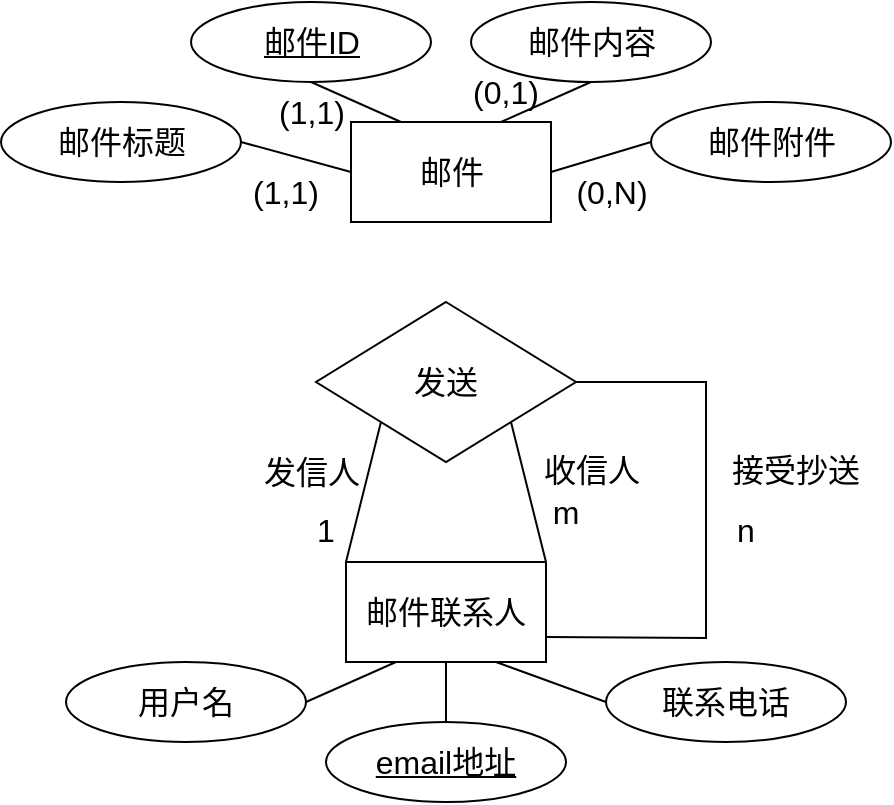 <mxfile version="20.3.5" type="github">
  <diagram id="R2lEEEUBdFMjLlhIrx00" name="Page-1">
    <mxGraphModel dx="849" dy="454" grid="1" gridSize="10" guides="1" tooltips="1" connect="1" arrows="1" fold="1" page="1" pageScale="1" pageWidth="850" pageHeight="1100" math="0" shadow="0" extFonts="Permanent Marker^https://fonts.googleapis.com/css?family=Permanent+Marker">
      <root>
        <mxCell id="0" />
        <mxCell id="1" parent="0" />
        <mxCell id="3NOah_PCtpc5vJygW-3I-33" style="edgeStyle=none;rounded=0;orthogonalLoop=1;jettySize=auto;html=1;exitX=0;exitY=0;exitDx=0;exitDy=0;entryX=0;entryY=1;entryDx=0;entryDy=0;strokeColor=default;fontSize=16;endArrow=none;endFill=0;fillColor=none;" edge="1" parent="1" source="3NOah_PCtpc5vJygW-3I-1" target="3NOah_PCtpc5vJygW-3I-31">
          <mxGeometry relative="1" as="geometry" />
        </mxCell>
        <mxCell id="3NOah_PCtpc5vJygW-3I-35" style="edgeStyle=none;rounded=0;orthogonalLoop=1;jettySize=auto;html=1;exitX=1;exitY=0;exitDx=0;exitDy=0;entryX=1;entryY=1;entryDx=0;entryDy=0;strokeColor=default;fontSize=16;endArrow=none;endFill=0;fillColor=none;" edge="1" parent="1" source="3NOah_PCtpc5vJygW-3I-1" target="3NOah_PCtpc5vJygW-3I-31">
          <mxGeometry relative="1" as="geometry" />
        </mxCell>
        <mxCell id="3NOah_PCtpc5vJygW-3I-1" value="&lt;font style=&quot;font-size: 16px;&quot;&gt;邮件联系人&lt;/font&gt;" style="rounded=0;whiteSpace=wrap;html=1;" vertex="1" parent="1">
          <mxGeometry x="450" y="340" width="100" height="50" as="geometry" />
        </mxCell>
        <mxCell id="3NOah_PCtpc5vJygW-3I-29" style="edgeStyle=none;rounded=0;orthogonalLoop=1;jettySize=auto;html=1;exitX=1;exitY=0.5;exitDx=0;exitDy=0;entryX=0.25;entryY=1;entryDx=0;entryDy=0;strokeColor=default;fontSize=16;endArrow=none;endFill=0;fillColor=none;" edge="1" parent="1" source="3NOah_PCtpc5vJygW-3I-6" target="3NOah_PCtpc5vJygW-3I-1">
          <mxGeometry relative="1" as="geometry" />
        </mxCell>
        <mxCell id="3NOah_PCtpc5vJygW-3I-6" value="用户名" style="ellipse;whiteSpace=wrap;html=1;fontSize=16;" vertex="1" parent="1">
          <mxGeometry x="310" y="390" width="120" height="40" as="geometry" />
        </mxCell>
        <mxCell id="3NOah_PCtpc5vJygW-3I-28" style="edgeStyle=none;rounded=0;orthogonalLoop=1;jettySize=auto;html=1;exitX=0.5;exitY=0;exitDx=0;exitDy=0;entryX=0.5;entryY=1;entryDx=0;entryDy=0;strokeColor=default;fontSize=16;endArrow=none;endFill=0;fillColor=none;" edge="1" parent="1" source="3NOah_PCtpc5vJygW-3I-7" target="3NOah_PCtpc5vJygW-3I-1">
          <mxGeometry relative="1" as="geometry" />
        </mxCell>
        <mxCell id="3NOah_PCtpc5vJygW-3I-7" value="&lt;u&gt;email地址&lt;/u&gt;" style="ellipse;whiteSpace=wrap;html=1;fontSize=16;" vertex="1" parent="1">
          <mxGeometry x="440" y="420" width="120" height="40" as="geometry" />
        </mxCell>
        <mxCell id="3NOah_PCtpc5vJygW-3I-30" style="edgeStyle=none;rounded=0;orthogonalLoop=1;jettySize=auto;html=1;exitX=0;exitY=0.5;exitDx=0;exitDy=0;entryX=0.75;entryY=1;entryDx=0;entryDy=0;strokeColor=default;fontSize=16;endArrow=none;endFill=0;fillColor=none;" edge="1" parent="1" source="3NOah_PCtpc5vJygW-3I-8" target="3NOah_PCtpc5vJygW-3I-1">
          <mxGeometry relative="1" as="geometry" />
        </mxCell>
        <mxCell id="3NOah_PCtpc5vJygW-3I-8" value="联系电话" style="ellipse;whiteSpace=wrap;html=1;fontSize=16;" vertex="1" parent="1">
          <mxGeometry x="580" y="390" width="120" height="40" as="geometry" />
        </mxCell>
        <mxCell id="3NOah_PCtpc5vJygW-3I-16" value="邮件" style="rounded=0;whiteSpace=wrap;html=1;fontSize=16;" vertex="1" parent="1">
          <mxGeometry x="452.5" y="120" width="100" height="50" as="geometry" />
        </mxCell>
        <mxCell id="3NOah_PCtpc5vJygW-3I-23" style="edgeStyle=none;rounded=0;orthogonalLoop=1;jettySize=auto;html=1;exitX=1;exitY=0.5;exitDx=0;exitDy=0;entryX=0;entryY=0.5;entryDx=0;entryDy=0;strokeColor=default;fontSize=16;endArrow=none;endFill=0;fillColor=none;" edge="1" parent="1" source="3NOah_PCtpc5vJygW-3I-17" target="3NOah_PCtpc5vJygW-3I-16">
          <mxGeometry relative="1" as="geometry" />
        </mxCell>
        <mxCell id="3NOah_PCtpc5vJygW-3I-17" value="邮件标题" style="ellipse;whiteSpace=wrap;html=1;fontSize=16;" vertex="1" parent="1">
          <mxGeometry x="277.5" y="110" width="120" height="40" as="geometry" />
        </mxCell>
        <mxCell id="3NOah_PCtpc5vJygW-3I-24" style="edgeStyle=none;rounded=0;orthogonalLoop=1;jettySize=auto;html=1;exitX=0.5;exitY=1;exitDx=0;exitDy=0;entryX=0.25;entryY=0;entryDx=0;entryDy=0;strokeColor=default;fontSize=16;endArrow=none;endFill=0;fillColor=none;" edge="1" parent="1" source="3NOah_PCtpc5vJygW-3I-19" target="3NOah_PCtpc5vJygW-3I-16">
          <mxGeometry relative="1" as="geometry" />
        </mxCell>
        <mxCell id="3NOah_PCtpc5vJygW-3I-19" value="&lt;u&gt;邮件ID&lt;/u&gt;" style="ellipse;whiteSpace=wrap;html=1;fontSize=16;" vertex="1" parent="1">
          <mxGeometry x="372.5" y="60" width="120" height="40" as="geometry" />
        </mxCell>
        <mxCell id="3NOah_PCtpc5vJygW-3I-25" style="edgeStyle=none;rounded=0;orthogonalLoop=1;jettySize=auto;html=1;exitX=0.5;exitY=1;exitDx=0;exitDy=0;entryX=0.75;entryY=0;entryDx=0;entryDy=0;strokeColor=default;fontSize=16;endArrow=none;endFill=0;fillColor=none;" edge="1" parent="1" source="3NOah_PCtpc5vJygW-3I-20" target="3NOah_PCtpc5vJygW-3I-16">
          <mxGeometry relative="1" as="geometry" />
        </mxCell>
        <mxCell id="3NOah_PCtpc5vJygW-3I-20" value="邮件内容" style="ellipse;whiteSpace=wrap;html=1;fontSize=16;" vertex="1" parent="1">
          <mxGeometry x="512.5" y="60" width="120" height="40" as="geometry" />
        </mxCell>
        <mxCell id="3NOah_PCtpc5vJygW-3I-26" style="edgeStyle=none;rounded=0;orthogonalLoop=1;jettySize=auto;html=1;exitX=0;exitY=0.5;exitDx=0;exitDy=0;entryX=1;entryY=0.5;entryDx=0;entryDy=0;strokeColor=default;fontSize=16;endArrow=none;endFill=0;fillColor=none;" edge="1" parent="1" source="3NOah_PCtpc5vJygW-3I-21" target="3NOah_PCtpc5vJygW-3I-16">
          <mxGeometry relative="1" as="geometry" />
        </mxCell>
        <mxCell id="3NOah_PCtpc5vJygW-3I-21" value="邮件附件" style="ellipse;whiteSpace=wrap;html=1;fontSize=16;" vertex="1" parent="1">
          <mxGeometry x="602.5" y="110" width="120" height="40" as="geometry" />
        </mxCell>
        <mxCell id="3NOah_PCtpc5vJygW-3I-37" style="edgeStyle=none;rounded=0;orthogonalLoop=1;jettySize=auto;html=1;exitX=1;exitY=0.5;exitDx=0;exitDy=0;entryX=1;entryY=0.75;entryDx=0;entryDy=0;strokeColor=default;fontSize=16;endArrow=none;endFill=0;fillColor=none;" edge="1" parent="1" source="3NOah_PCtpc5vJygW-3I-31" target="3NOah_PCtpc5vJygW-3I-1">
          <mxGeometry relative="1" as="geometry">
            <Array as="points">
              <mxPoint x="630" y="250" />
              <mxPoint x="630" y="378" />
            </Array>
          </mxGeometry>
        </mxCell>
        <mxCell id="3NOah_PCtpc5vJygW-3I-31" value="发送" style="rhombus;whiteSpace=wrap;html=1;fontSize=16;" vertex="1" parent="1">
          <mxGeometry x="435" y="210" width="130" height="80" as="geometry" />
        </mxCell>
        <mxCell id="3NOah_PCtpc5vJygW-3I-34" value="发信人" style="text;html=1;strokeColor=none;fillColor=none;align=center;verticalAlign=middle;whiteSpace=wrap;rounded=0;fontSize=16;" vertex="1" parent="1">
          <mxGeometry x="402.5" y="280" width="60" height="30" as="geometry" />
        </mxCell>
        <mxCell id="3NOah_PCtpc5vJygW-3I-36" value="收信人" style="text;html=1;strokeColor=none;fillColor=none;align=center;verticalAlign=middle;whiteSpace=wrap;rounded=0;fontSize=16;" vertex="1" parent="1">
          <mxGeometry x="543" y="279" width="60" height="30" as="geometry" />
        </mxCell>
        <mxCell id="3NOah_PCtpc5vJygW-3I-38" value="接受抄送" style="text;html=1;strokeColor=none;fillColor=none;align=center;verticalAlign=middle;whiteSpace=wrap;rounded=0;fontSize=16;" vertex="1" parent="1">
          <mxGeometry x="630" y="279" width="90" height="30" as="geometry" />
        </mxCell>
        <mxCell id="3NOah_PCtpc5vJygW-3I-39" value="1" style="text;html=1;strokeColor=none;fillColor=none;align=center;verticalAlign=middle;whiteSpace=wrap;rounded=0;fontSize=16;" vertex="1" parent="1">
          <mxGeometry x="410" y="309" width="60" height="30" as="geometry" />
        </mxCell>
        <mxCell id="3NOah_PCtpc5vJygW-3I-40" value="m&lt;span style=&quot;color: rgba(0, 0, 0, 0); font-family: monospace; font-size: 0px; text-align: start;&quot;&gt;%3CmxGraphModel%3E%3Croot%3E%3CmxCell%20id%3D%220%22%2F%3E%3CmxCell%20id%3D%221%22%20parent%3D%220%22%2F%3E%3CmxCell%20id%3D%222%22%20value%3D%221%22%20style%3D%22text%3Bhtml%3D1%3BstrokeColor%3Dnone%3BfillColor%3Dnone%3Balign%3Dcenter%3BverticalAlign%3Dmiddle%3BwhiteSpace%3Dwrap%3Brounded%3D0%3BfontSize%3D16%3B%22%20vertex%3D%221%22%20parent%3D%221%22%3E%3CmxGeometry%20x%3D%22410%22%20y%3D%22309%22%20width%3D%2260%22%20height%3D%2230%22%20as%3D%22geometry%22%2F%3E%3C%2FmxCell%3E%3C%2Froot%3E%3C%2FmxGraphModel%3E&lt;/span&gt;" style="text;html=1;strokeColor=none;fillColor=none;align=center;verticalAlign=middle;whiteSpace=wrap;rounded=0;fontSize=16;" vertex="1" parent="1">
          <mxGeometry x="530" y="300" width="60" height="30" as="geometry" />
        </mxCell>
        <mxCell id="3NOah_PCtpc5vJygW-3I-44" value="n" style="text;html=1;strokeColor=none;fillColor=none;align=center;verticalAlign=middle;whiteSpace=wrap;rounded=0;fontSize=16;" vertex="1" parent="1">
          <mxGeometry x="620" y="309" width="60" height="30" as="geometry" />
        </mxCell>
        <mxCell id="3NOah_PCtpc5vJygW-3I-46" value="(1,1)" style="text;html=1;strokeColor=none;fillColor=none;align=center;verticalAlign=middle;whiteSpace=wrap;rounded=0;fontSize=16;" vertex="1" parent="1">
          <mxGeometry x="390" y="140" width="60" height="30" as="geometry" />
        </mxCell>
        <mxCell id="3NOah_PCtpc5vJygW-3I-47" value="(1,1)" style="text;html=1;strokeColor=none;fillColor=none;align=center;verticalAlign=middle;whiteSpace=wrap;rounded=0;fontSize=16;" vertex="1" parent="1">
          <mxGeometry x="402.5" y="100" width="60" height="30" as="geometry" />
        </mxCell>
        <mxCell id="3NOah_PCtpc5vJygW-3I-48" value="(0,1)" style="text;html=1;strokeColor=none;fillColor=none;align=center;verticalAlign=middle;whiteSpace=wrap;rounded=0;fontSize=16;" vertex="1" parent="1">
          <mxGeometry x="500" y="90" width="60" height="30" as="geometry" />
        </mxCell>
        <mxCell id="3NOah_PCtpc5vJygW-3I-49" value="(0,N)" style="text;html=1;strokeColor=none;fillColor=none;align=center;verticalAlign=middle;whiteSpace=wrap;rounded=0;fontSize=16;" vertex="1" parent="1">
          <mxGeometry x="552.5" y="140" width="60" height="30" as="geometry" />
        </mxCell>
      </root>
    </mxGraphModel>
  </diagram>
</mxfile>
